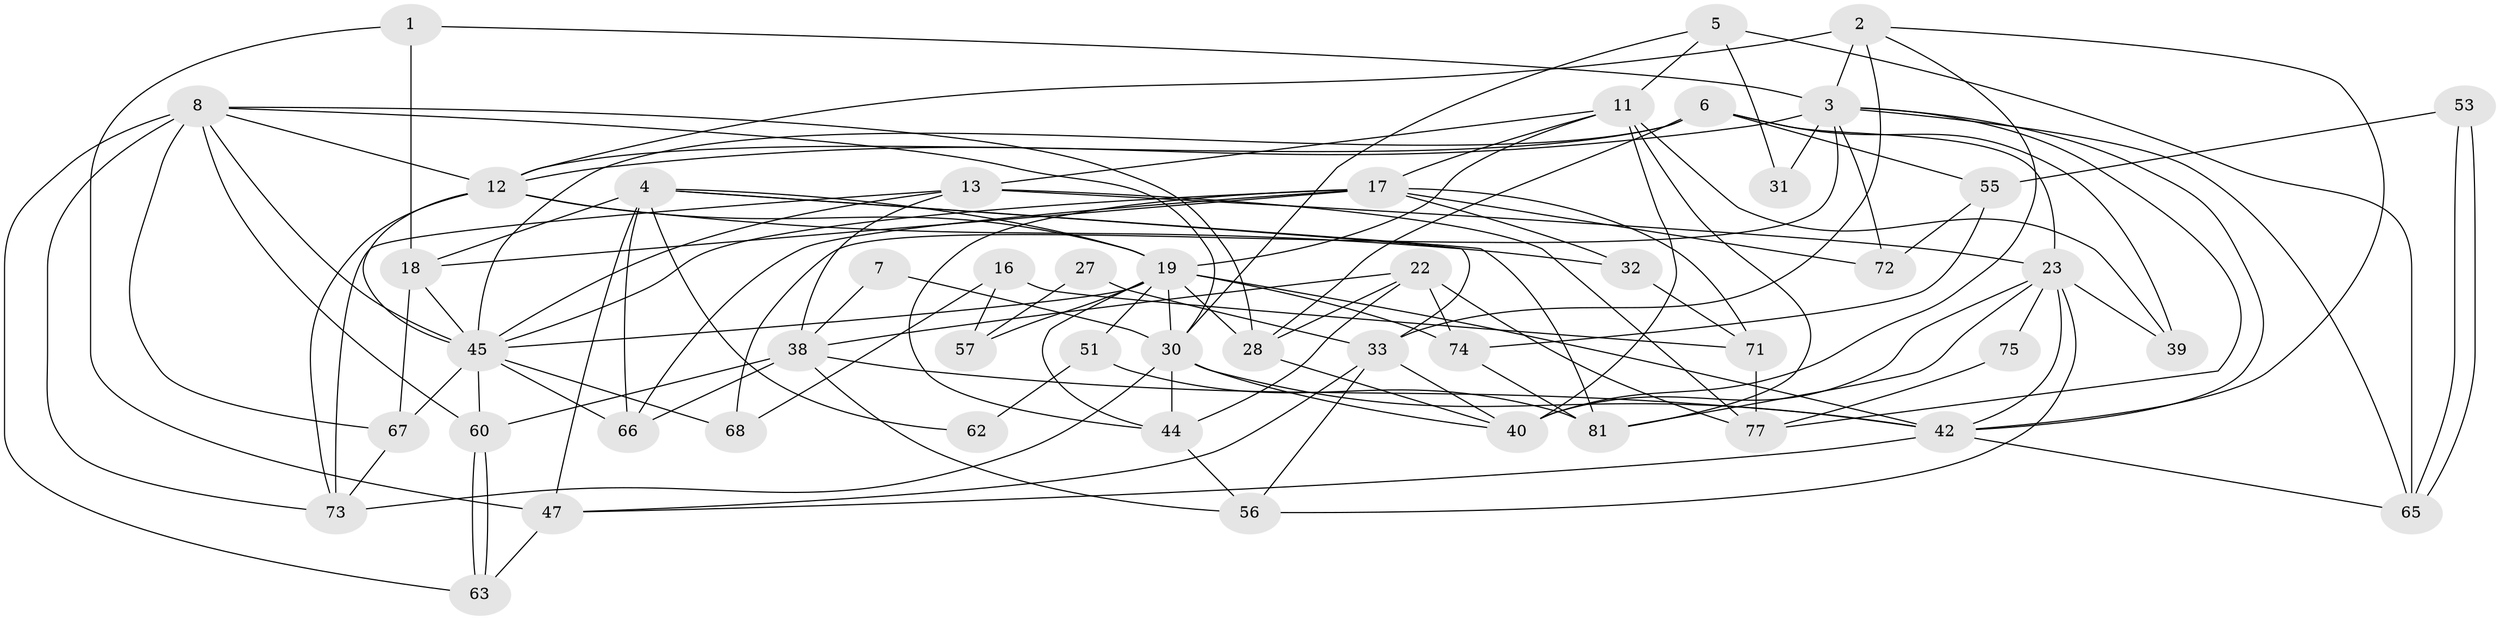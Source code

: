 // original degree distribution, {2: 0.15853658536585366, 6: 0.07317073170731707, 3: 0.17073170731707318, 4: 0.3048780487804878, 7: 0.024390243902439025, 5: 0.2682926829268293}
// Generated by graph-tools (version 1.1) at 2025/18/03/04/25 18:18:48]
// undirected, 49 vertices, 124 edges
graph export_dot {
graph [start="1"]
  node [color=gray90,style=filled];
  1 [super="+37"];
  2 [super="+29+36"];
  3 [super="+46"];
  4 [super="+15"];
  5 [super="+48"];
  6 [super="+10"];
  7;
  8 [super="+14+9"];
  11 [super="+20"];
  12 [super="+49"];
  13 [super="+54"];
  16;
  17 [super="+79+21+52"];
  18 [super="+26"];
  19 [super="+34+70"];
  22;
  23 [super="+24+25"];
  27;
  28;
  30 [super="+61"];
  31;
  32;
  33 [super="+78"];
  38 [super="+41"];
  39;
  40;
  42 [super="+69"];
  44 [super="+64"];
  45 [super="+59+50"];
  47;
  51;
  53;
  55;
  56;
  57;
  60;
  62;
  63;
  65;
  66;
  67;
  68;
  71;
  72;
  73 [super="+80"];
  74;
  75;
  77;
  81;
  1 -- 3;
  1 -- 47;
  1 -- 18;
  2 -- 33;
  2 -- 40;
  2 -- 42;
  2 -- 12 [weight=2];
  2 -- 3;
  3 -- 65;
  3 -- 68;
  3 -- 72;
  3 -- 12;
  3 -- 77;
  3 -- 31;
  3 -- 42;
  4 -- 66;
  4 -- 81;
  4 -- 18;
  4 -- 62;
  4 -- 47;
  4 -- 33;
  4 -- 19;
  5 -- 65;
  5 -- 30;
  5 -- 31;
  5 -- 11;
  6 -- 28;
  6 -- 39;
  6 -- 45;
  6 -- 12;
  6 -- 55;
  6 -- 23 [weight=2];
  7 -- 38;
  7 -- 30;
  8 -- 67;
  8 -- 45;
  8 -- 30;
  8 -- 73;
  8 -- 12;
  8 -- 28;
  8 -- 60;
  8 -- 63;
  11 -- 40 [weight=2];
  11 -- 17;
  11 -- 81;
  11 -- 19 [weight=2];
  11 -- 39;
  11 -- 13;
  12 -- 73;
  12 -- 32;
  12 -- 45;
  12 -- 19;
  13 -- 73;
  13 -- 23;
  13 -- 45;
  13 -- 77;
  13 -- 38;
  16 -- 71;
  16 -- 68;
  16 -- 57;
  17 -- 32;
  17 -- 44;
  17 -- 71;
  17 -- 45;
  17 -- 72;
  17 -- 18;
  17 -- 66;
  18 -- 67;
  18 -- 45;
  19 -- 74;
  19 -- 57;
  19 -- 44;
  19 -- 28;
  19 -- 30;
  19 -- 51;
  19 -- 45;
  19 -- 42;
  22 -- 28;
  22 -- 44;
  22 -- 74;
  22 -- 77;
  22 -- 38;
  23 -- 56;
  23 -- 81;
  23 -- 40;
  23 -- 42;
  23 -- 75;
  23 -- 39;
  27 -- 33;
  27 -- 57;
  28 -- 40;
  30 -- 44;
  30 -- 40;
  30 -- 73;
  30 -- 42;
  32 -- 71;
  33 -- 40;
  33 -- 56;
  33 -- 47;
  38 -- 42;
  38 -- 66;
  38 -- 56;
  38 -- 60;
  42 -- 65;
  42 -- 47;
  44 -- 56;
  45 -- 60;
  45 -- 67 [weight=2];
  45 -- 68;
  45 -- 66;
  47 -- 63;
  51 -- 81;
  51 -- 62;
  53 -- 65;
  53 -- 65;
  53 -- 55;
  55 -- 74;
  55 -- 72;
  60 -- 63;
  60 -- 63;
  67 -- 73;
  71 -- 77;
  74 -- 81;
  75 -- 77;
}
